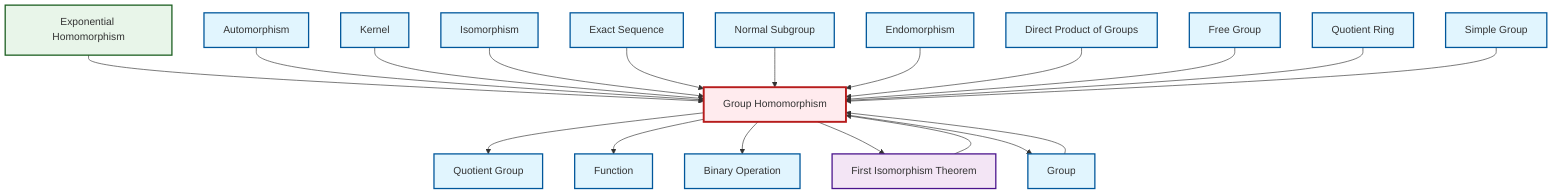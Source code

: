graph TD
    classDef definition fill:#e1f5fe,stroke:#01579b,stroke-width:2px
    classDef theorem fill:#f3e5f5,stroke:#4a148c,stroke-width:2px
    classDef axiom fill:#fff3e0,stroke:#e65100,stroke-width:2px
    classDef example fill:#e8f5e9,stroke:#1b5e20,stroke-width:2px
    classDef current fill:#ffebee,stroke:#b71c1c,stroke-width:3px
    def-homomorphism["Group Homomorphism"]:::definition
    def-free-group["Free Group"]:::definition
    def-function["Function"]:::definition
    def-simple-group["Simple Group"]:::definition
    def-kernel["Kernel"]:::definition
    def-quotient-ring["Quotient Ring"]:::definition
    def-automorphism["Automorphism"]:::definition
    thm-first-isomorphism["First Isomorphism Theorem"]:::theorem
    def-exact-sequence["Exact Sequence"]:::definition
    def-group["Group"]:::definition
    def-isomorphism["Isomorphism"]:::definition
    def-direct-product["Direct Product of Groups"]:::definition
    def-quotient-group["Quotient Group"]:::definition
    def-normal-subgroup["Normal Subgroup"]:::definition
    def-binary-operation["Binary Operation"]:::definition
    ex-exponential-homomorphism["Exponential Homomorphism"]:::example
    def-endomorphism["Endomorphism"]:::definition
    ex-exponential-homomorphism --> def-homomorphism
    def-automorphism --> def-homomorphism
    def-kernel --> def-homomorphism
    def-homomorphism --> def-quotient-group
    def-isomorphism --> def-homomorphism
    def-exact-sequence --> def-homomorphism
    def-homomorphism --> def-function
    def-normal-subgroup --> def-homomorphism
    thm-first-isomorphism --> def-homomorphism
    def-homomorphism --> def-binary-operation
    def-group --> def-homomorphism
    def-homomorphism --> thm-first-isomorphism
    def-endomorphism --> def-homomorphism
    def-direct-product --> def-homomorphism
    def-free-group --> def-homomorphism
    def-quotient-ring --> def-homomorphism
    def-homomorphism --> def-group
    def-simple-group --> def-homomorphism
    class def-homomorphism current